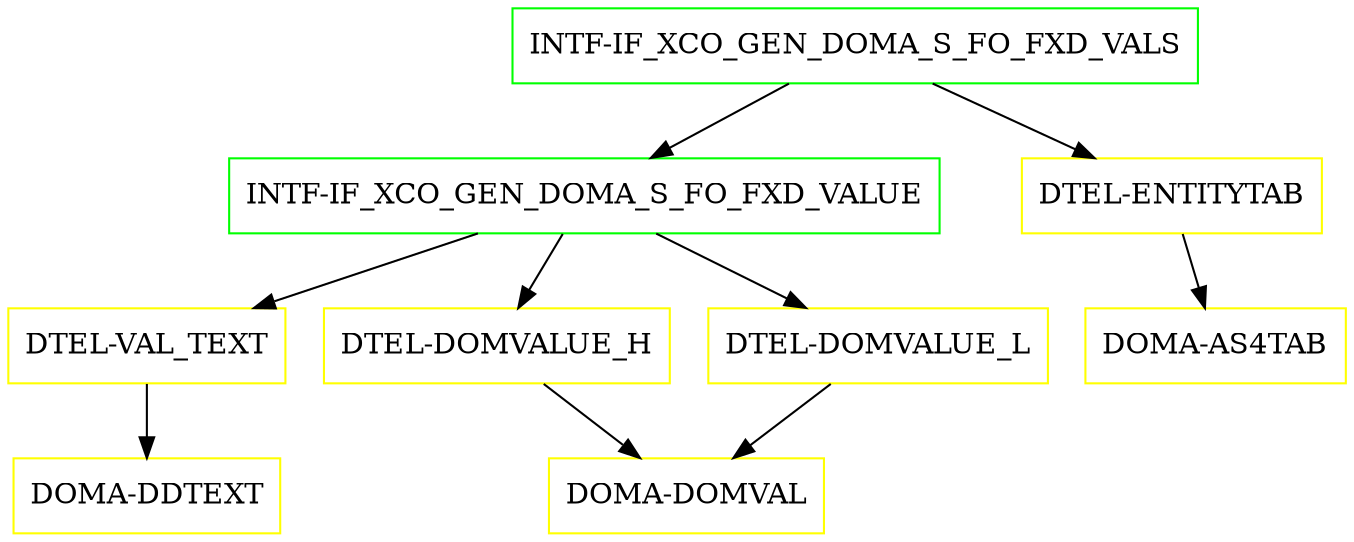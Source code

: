 digraph G {
  "INTF-IF_XCO_GEN_DOMA_S_FO_FXD_VALS" [shape=box,color=green];
  "INTF-IF_XCO_GEN_DOMA_S_FO_FXD_VALUE" [shape=box,color=green,URL="./INTF_IF_XCO_GEN_DOMA_S_FO_FXD_VALUE.html"];
  "DTEL-VAL_TEXT" [shape=box,color=yellow,URL="./DTEL_VAL_TEXT.html"];
  "DOMA-DDTEXT" [shape=box,color=yellow,URL="./DOMA_DDTEXT.html"];
  "DTEL-DOMVALUE_H" [shape=box,color=yellow,URL="./DTEL_DOMVALUE_H.html"];
  "DOMA-DOMVAL" [shape=box,color=yellow,URL="./DOMA_DOMVAL.html"];
  "DTEL-DOMVALUE_L" [shape=box,color=yellow,URL="./DTEL_DOMVALUE_L.html"];
  "DTEL-ENTITYTAB" [shape=box,color=yellow,URL="./DTEL_ENTITYTAB.html"];
  "DOMA-AS4TAB" [shape=box,color=yellow,URL="./DOMA_AS4TAB.html"];
  "INTF-IF_XCO_GEN_DOMA_S_FO_FXD_VALS" -> "DTEL-ENTITYTAB";
  "INTF-IF_XCO_GEN_DOMA_S_FO_FXD_VALS" -> "INTF-IF_XCO_GEN_DOMA_S_FO_FXD_VALUE";
  "INTF-IF_XCO_GEN_DOMA_S_FO_FXD_VALUE" -> "DTEL-DOMVALUE_L";
  "INTF-IF_XCO_GEN_DOMA_S_FO_FXD_VALUE" -> "DTEL-DOMVALUE_H";
  "INTF-IF_XCO_GEN_DOMA_S_FO_FXD_VALUE" -> "DTEL-VAL_TEXT";
  "DTEL-VAL_TEXT" -> "DOMA-DDTEXT";
  "DTEL-DOMVALUE_H" -> "DOMA-DOMVAL";
  "DTEL-DOMVALUE_L" -> "DOMA-DOMVAL";
  "DTEL-ENTITYTAB" -> "DOMA-AS4TAB";
}
